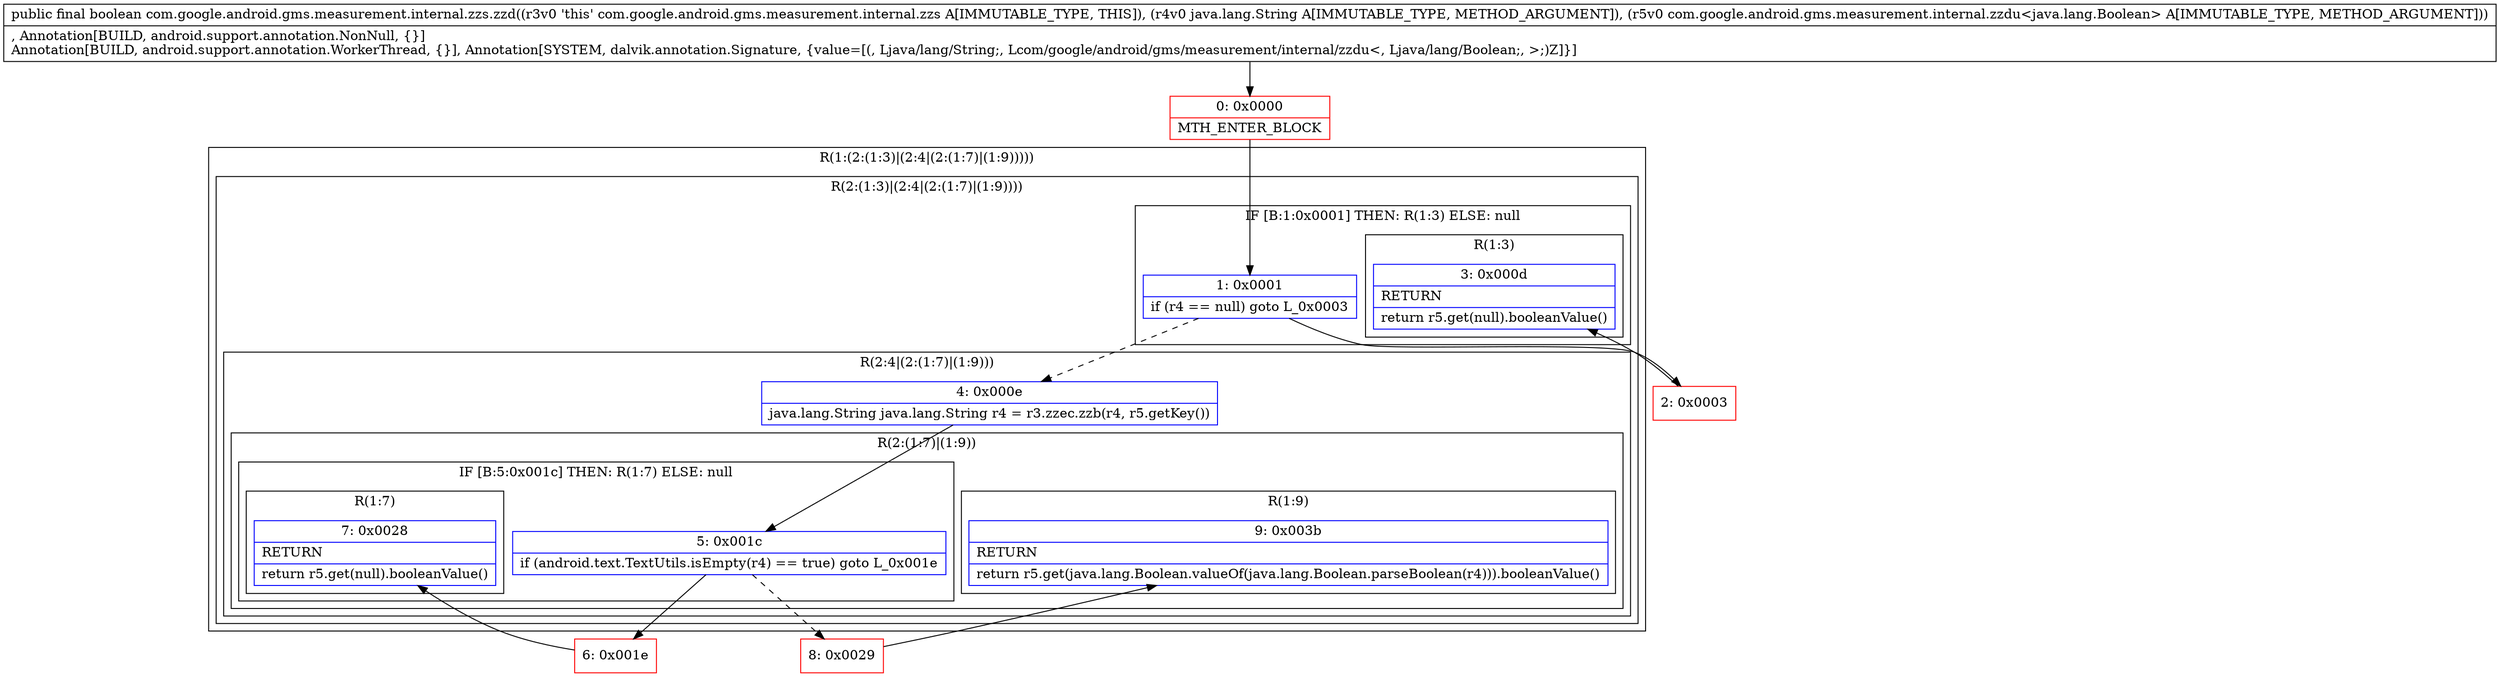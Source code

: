digraph "CFG forcom.google.android.gms.measurement.internal.zzs.zzd(Ljava\/lang\/String;Lcom\/google\/android\/gms\/measurement\/internal\/zzdu;)Z" {
subgraph cluster_Region_467027604 {
label = "R(1:(2:(1:3)|(2:4|(2:(1:7)|(1:9)))))";
node [shape=record,color=blue];
subgraph cluster_Region_779509410 {
label = "R(2:(1:3)|(2:4|(2:(1:7)|(1:9))))";
node [shape=record,color=blue];
subgraph cluster_IfRegion_1047942977 {
label = "IF [B:1:0x0001] THEN: R(1:3) ELSE: null";
node [shape=record,color=blue];
Node_1 [shape=record,label="{1\:\ 0x0001|if (r4 == null) goto L_0x0003\l}"];
subgraph cluster_Region_1678808360 {
label = "R(1:3)";
node [shape=record,color=blue];
Node_3 [shape=record,label="{3\:\ 0x000d|RETURN\l|return r5.get(null).booleanValue()\l}"];
}
}
subgraph cluster_Region_1735196033 {
label = "R(2:4|(2:(1:7)|(1:9)))";
node [shape=record,color=blue];
Node_4 [shape=record,label="{4\:\ 0x000e|java.lang.String java.lang.String r4 = r3.zzec.zzb(r4, r5.getKey())\l}"];
subgraph cluster_Region_1297845720 {
label = "R(2:(1:7)|(1:9))";
node [shape=record,color=blue];
subgraph cluster_IfRegion_575802113 {
label = "IF [B:5:0x001c] THEN: R(1:7) ELSE: null";
node [shape=record,color=blue];
Node_5 [shape=record,label="{5\:\ 0x001c|if (android.text.TextUtils.isEmpty(r4) == true) goto L_0x001e\l}"];
subgraph cluster_Region_1371818399 {
label = "R(1:7)";
node [shape=record,color=blue];
Node_7 [shape=record,label="{7\:\ 0x0028|RETURN\l|return r5.get(null).booleanValue()\l}"];
}
}
subgraph cluster_Region_1248153907 {
label = "R(1:9)";
node [shape=record,color=blue];
Node_9 [shape=record,label="{9\:\ 0x003b|RETURN\l|return r5.get(java.lang.Boolean.valueOf(java.lang.Boolean.parseBoolean(r4))).booleanValue()\l}"];
}
}
}
}
}
Node_0 [shape=record,color=red,label="{0\:\ 0x0000|MTH_ENTER_BLOCK\l}"];
Node_2 [shape=record,color=red,label="{2\:\ 0x0003}"];
Node_6 [shape=record,color=red,label="{6\:\ 0x001e}"];
Node_8 [shape=record,color=red,label="{8\:\ 0x0029}"];
MethodNode[shape=record,label="{public final boolean com.google.android.gms.measurement.internal.zzs.zzd((r3v0 'this' com.google.android.gms.measurement.internal.zzs A[IMMUTABLE_TYPE, THIS]), (r4v0 java.lang.String A[IMMUTABLE_TYPE, METHOD_ARGUMENT]), (r5v0 com.google.android.gms.measurement.internal.zzdu\<java.lang.Boolean\> A[IMMUTABLE_TYPE, METHOD_ARGUMENT]))  | , Annotation[BUILD, android.support.annotation.NonNull, \{\}]\lAnnotation[BUILD, android.support.annotation.WorkerThread, \{\}], Annotation[SYSTEM, dalvik.annotation.Signature, \{value=[(, Ljava\/lang\/String;, Lcom\/google\/android\/gms\/measurement\/internal\/zzdu\<, Ljava\/lang\/Boolean;, \>;)Z]\}]\l}"];
MethodNode -> Node_0;
Node_1 -> Node_2;
Node_1 -> Node_4[style=dashed];
Node_4 -> Node_5;
Node_5 -> Node_6;
Node_5 -> Node_8[style=dashed];
Node_0 -> Node_1;
Node_2 -> Node_3;
Node_6 -> Node_7;
Node_8 -> Node_9;
}


